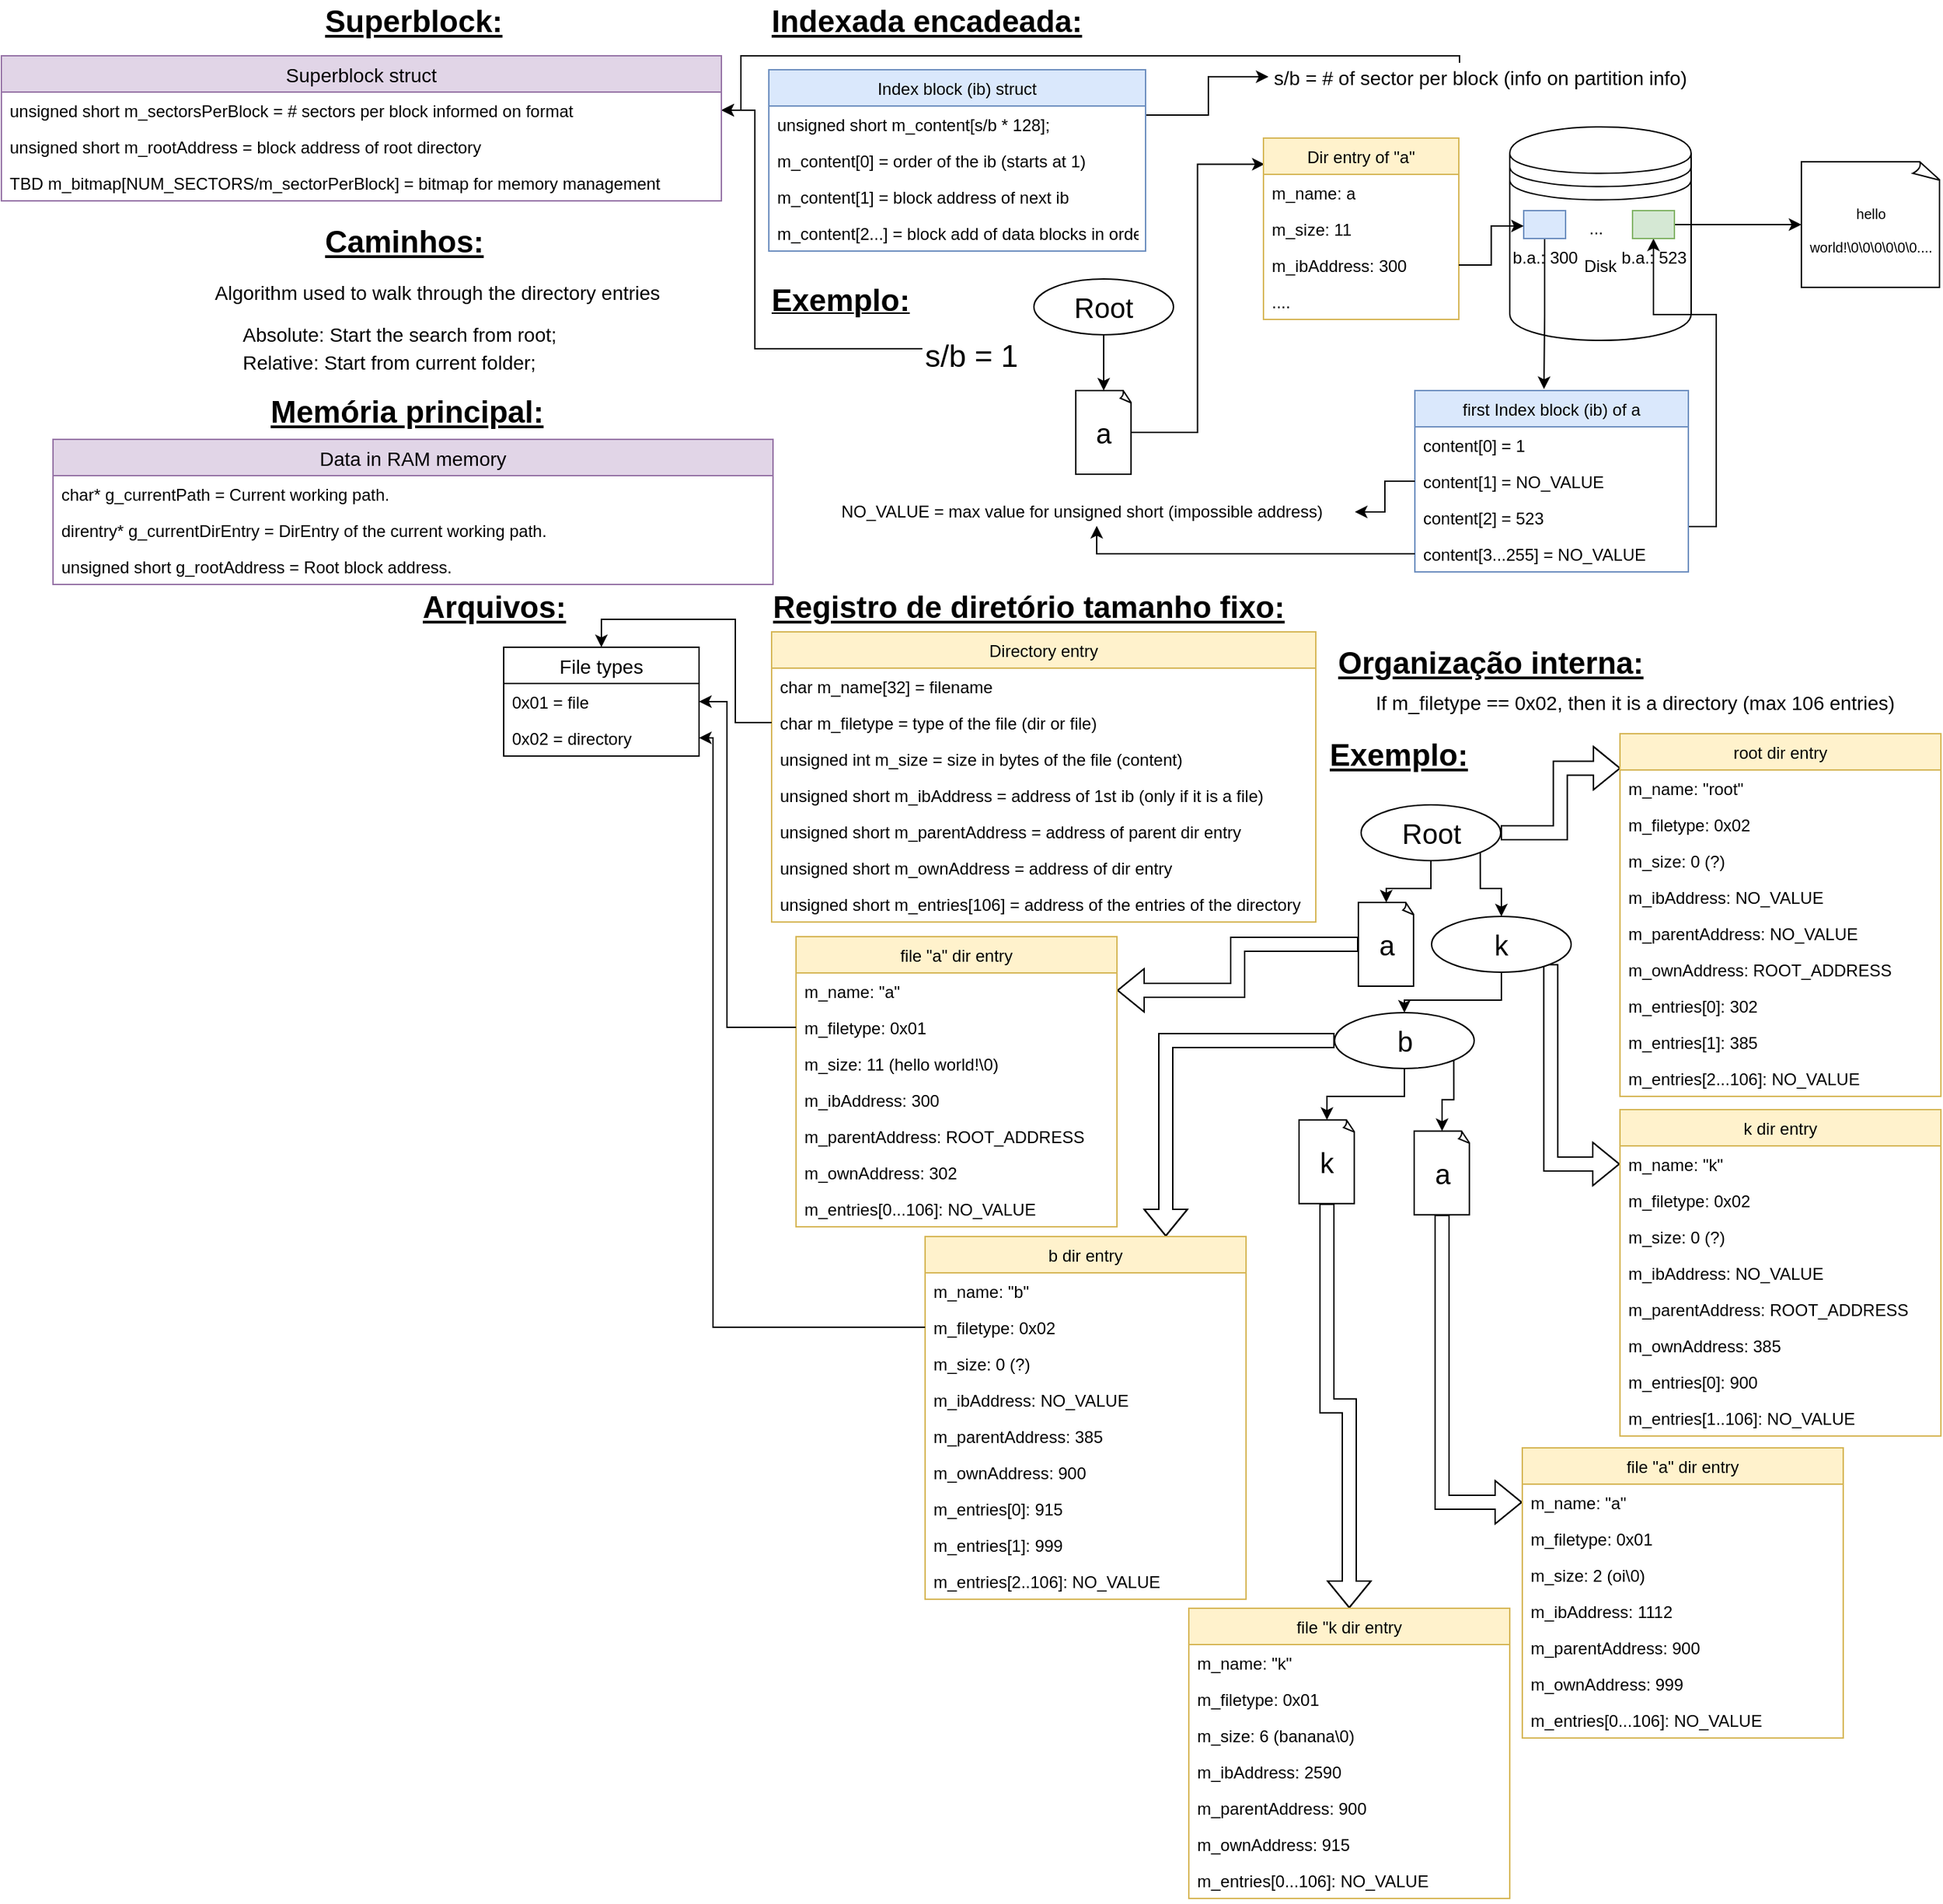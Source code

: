 <mxfile version="10.7.7" type="device"><diagram id="eac7lFjIvOS5SvKwMQgO" name="Page-1"><mxGraphModel dx="2084" dy="713" grid="1" gridSize="10" guides="1" tooltips="1" connect="1" arrows="1" fold="1" page="1" pageScale="1" pageWidth="850" pageHeight="1100" math="0" shadow="0"><root><mxCell id="0"/><mxCell id="1" parent="0"/><mxCell id="PN0eTmz8hx-qGjx68b3J-1" value="&lt;div style=&quot;font-size: 22px&quot;&gt;&lt;u&gt;&lt;b&gt;&lt;font style=&quot;font-size: 22px&quot;&gt;Indexada encadeada:&lt;/font&gt;&lt;/b&gt;&lt;/u&gt;&lt;/div&gt;" style="text;html=1;resizable=0;points=[];autosize=1;align=left;verticalAlign=top;spacingTop=-4;" vertex="1" parent="1"><mxGeometry width="240" height="20" as="geometry"/></mxCell><mxCell id="PN0eTmz8hx-qGjx68b3J-9" style="edgeStyle=orthogonalEdgeStyle;rounded=0;orthogonalLoop=1;jettySize=auto;html=1;exitX=1;exitY=0.25;exitDx=0;exitDy=0;entryX=-0.007;entryY=0.5;entryDx=0;entryDy=0;entryPerimeter=0;" edge="1" parent="1" source="PN0eTmz8hx-qGjx68b3J-5" target="PN0eTmz8hx-qGjx68b3J-11"><mxGeometry relative="1" as="geometry"><mxPoint x="260" y="76" as="targetPoint"/></mxGeometry></mxCell><mxCell id="PN0eTmz8hx-qGjx68b3J-5" value="Index block (ib) struct" style="swimlane;fontStyle=0;childLayout=stackLayout;horizontal=1;startSize=26;fillColor=#dae8fc;horizontalStack=0;resizeParent=1;resizeParentMax=0;resizeLast=0;collapsible=1;marginBottom=0;strokeColor=#6c8ebf;glass=0;shadow=0;rounded=0;comic=0;" vertex="1" parent="1"><mxGeometry y="50" width="270" height="130" as="geometry"><mxRectangle x="10" y="50" width="50" height="26" as="alternateBounds"/></mxGeometry></mxCell><mxCell id="PN0eTmz8hx-qGjx68b3J-6" value="unsigned short m_content[s/b * 128];" style="text;strokeColor=none;fillColor=none;align=left;verticalAlign=top;spacingLeft=4;spacingRight=4;overflow=hidden;rotatable=0;points=[[0,0.5],[1,0.5]];portConstraint=eastwest;" vertex="1" parent="PN0eTmz8hx-qGjx68b3J-5"><mxGeometry y="26" width="270" height="26" as="geometry"/></mxCell><mxCell id="PN0eTmz8hx-qGjx68b3J-7" value="m_content[0] = order of the ib (starts at 1)" style="text;strokeColor=none;fillColor=none;align=left;verticalAlign=top;spacingLeft=4;spacingRight=4;overflow=hidden;rotatable=0;points=[[0,0.5],[1,0.5]];portConstraint=eastwest;" vertex="1" parent="PN0eTmz8hx-qGjx68b3J-5"><mxGeometry y="52" width="270" height="26" as="geometry"/></mxCell><mxCell id="PN0eTmz8hx-qGjx68b3J-8" value="m_content[1] = block address of next ib" style="text;strokeColor=none;fillColor=none;align=left;verticalAlign=top;spacingLeft=4;spacingRight=4;overflow=hidden;rotatable=0;points=[[0,0.5],[1,0.5]];portConstraint=eastwest;" vertex="1" parent="PN0eTmz8hx-qGjx68b3J-5"><mxGeometry y="78" width="270" height="26" as="geometry"/></mxCell><mxCell id="PN0eTmz8hx-qGjx68b3J-12" value="m_content[2...] = block add of data blocks in order" style="text;strokeColor=none;fillColor=none;align=left;verticalAlign=top;spacingLeft=4;spacingRight=4;overflow=hidden;rotatable=0;points=[[0,0.5],[1,0.5]];portConstraint=eastwest;" vertex="1" parent="PN0eTmz8hx-qGjx68b3J-5"><mxGeometry y="104" width="270" height="26" as="geometry"/></mxCell><mxCell id="PN0eTmz8hx-qGjx68b3J-176" style="edgeStyle=orthogonalEdgeStyle;rounded=0;orthogonalLoop=1;jettySize=auto;html=1;entryX=1;entryY=0.5;entryDx=0;entryDy=0;fontSize=14;" edge="1" parent="1" source="PN0eTmz8hx-qGjx68b3J-11" target="PN0eTmz8hx-qGjx68b3J-153"><mxGeometry relative="1" as="geometry"><Array as="points"><mxPoint x="495" y="40"/><mxPoint x="-20" y="40"/><mxPoint x="-20" y="79"/></Array></mxGeometry></mxCell><mxCell id="PN0eTmz8hx-qGjx68b3J-11" value="&lt;div style=&quot;font-size: 14px;&quot;&gt;s/b = # of sector per block (info on partition info)&lt;/div&gt;" style="text;html=1;resizable=0;points=[];autosize=1;align=left;verticalAlign=top;spacingTop=-4;fontSize=14;" vertex="1" parent="1"><mxGeometry x="360" y="45" width="270" height="20" as="geometry"/></mxCell><mxCell id="PN0eTmz8hx-qGjx68b3J-13" value="&lt;u&gt;&lt;b&gt;&lt;font style=&quot;font-size: 22px&quot;&gt;Exemplo:&lt;/font&gt;&lt;/b&gt;&lt;/u&gt;" style="text;html=1;resizable=0;points=[];autosize=1;align=left;verticalAlign=top;spacingTop=-4;" vertex="1" parent="1"><mxGeometry y="200" width="110" height="20" as="geometry"/></mxCell><mxCell id="PN0eTmz8hx-qGjx68b3J-19" style="edgeStyle=orthogonalEdgeStyle;rounded=0;orthogonalLoop=1;jettySize=auto;html=1;exitX=1;exitY=0.5;exitDx=0;exitDy=0;exitPerimeter=0;entryX=0.006;entryY=0.144;entryDx=0;entryDy=0;entryPerimeter=0;" edge="1" parent="1" source="PN0eTmz8hx-qGjx68b3J-15" target="PN0eTmz8hx-qGjx68b3J-20"><mxGeometry relative="1" as="geometry"><mxPoint x="260" y="320" as="targetPoint"/></mxGeometry></mxCell><mxCell id="PN0eTmz8hx-qGjx68b3J-15" value="&lt;div style=&quot;font-size: 20px&quot;&gt;&lt;font style=&quot;font-size: 20px&quot;&gt;a&lt;/font&gt;&lt;/div&gt;" style="whiteSpace=wrap;html=1;shape=mxgraph.basic.document;rounded=0;shadow=0;glass=0;comic=0;" vertex="1" parent="1"><mxGeometry x="220" y="280" width="40" height="60" as="geometry"/></mxCell><mxCell id="PN0eTmz8hx-qGjx68b3J-18" style="edgeStyle=orthogonalEdgeStyle;rounded=0;orthogonalLoop=1;jettySize=auto;html=1;exitX=0.5;exitY=1;exitDx=0;exitDy=0;entryX=0.5;entryY=0;entryDx=0;entryDy=0;entryPerimeter=0;" edge="1" parent="1" source="PN0eTmz8hx-qGjx68b3J-16" target="PN0eTmz8hx-qGjx68b3J-15"><mxGeometry relative="1" as="geometry"/></mxCell><mxCell id="PN0eTmz8hx-qGjx68b3J-16" value="&lt;font style=&quot;font-size: 20px&quot;&gt;Root&lt;/font&gt;" style="ellipse;whiteSpace=wrap;html=1;align=center;container=1;recursiveResize=0;treeFolding=1;rounded=0;shadow=0;glass=0;comic=0;" vertex="1" parent="1"><mxGeometry x="190" y="200" width="100" height="40" as="geometry"/></mxCell><mxCell id="PN0eTmz8hx-qGjx68b3J-20" value="Dir entry of &quot;a&quot;" style="swimlane;fontStyle=0;childLayout=stackLayout;horizontal=1;startSize=26;fillColor=#fff2cc;horizontalStack=0;resizeParent=1;resizeParentMax=0;resizeLast=0;collapsible=1;marginBottom=0;rounded=0;shadow=0;glass=0;comic=0;strokeColor=#d6b656;" vertex="1" parent="1"><mxGeometry x="354.5" y="99" width="140" height="130" as="geometry"/></mxCell><mxCell id="PN0eTmz8hx-qGjx68b3J-21" value="m_name: a" style="text;strokeColor=none;fillColor=none;align=left;verticalAlign=top;spacingLeft=4;spacingRight=4;overflow=hidden;rotatable=0;points=[[0,0.5],[1,0.5]];portConstraint=eastwest;" vertex="1" parent="PN0eTmz8hx-qGjx68b3J-20"><mxGeometry y="26" width="140" height="26" as="geometry"/></mxCell><mxCell id="PN0eTmz8hx-qGjx68b3J-22" value="m_size: 11" style="text;strokeColor=none;fillColor=none;align=left;verticalAlign=top;spacingLeft=4;spacingRight=4;overflow=hidden;rotatable=0;points=[[0,0.5],[1,0.5]];portConstraint=eastwest;" vertex="1" parent="PN0eTmz8hx-qGjx68b3J-20"><mxGeometry y="52" width="140" height="26" as="geometry"/></mxCell><mxCell id="PN0eTmz8hx-qGjx68b3J-23" value="m_ibAddress: 300" style="text;strokeColor=none;fillColor=none;align=left;verticalAlign=top;spacingLeft=4;spacingRight=4;overflow=hidden;rotatable=0;points=[[0,0.5],[1,0.5]];portConstraint=eastwest;" vertex="1" parent="PN0eTmz8hx-qGjx68b3J-20"><mxGeometry y="78" width="140" height="26" as="geometry"/></mxCell><mxCell id="PN0eTmz8hx-qGjx68b3J-24" value="...." style="text;strokeColor=none;fillColor=none;align=left;verticalAlign=top;spacingLeft=4;spacingRight=4;overflow=hidden;rotatable=0;points=[[0,0.5],[1,0.5]];portConstraint=eastwest;" vertex="1" parent="PN0eTmz8hx-qGjx68b3J-20"><mxGeometry y="104" width="140" height="26" as="geometry"/></mxCell><mxCell id="PN0eTmz8hx-qGjx68b3J-25" value="&lt;p style=&quot;line-height: 70%&quot;&gt;&lt;/p&gt;&lt;div style=&quot;line-height: 70%&quot;&gt;Disk&lt;/div&gt;&lt;p&gt;&lt;/p&gt;" style="shape=datastore;whiteSpace=wrap;html=1;rounded=0;shadow=0;glass=0;comic=0;" vertex="1" parent="1"><mxGeometry x="531" y="91" width="130" height="153" as="geometry"/></mxCell><mxCell id="PN0eTmz8hx-qGjx68b3J-34" style="edgeStyle=orthogonalEdgeStyle;rounded=0;orthogonalLoop=1;jettySize=auto;html=1;entryX=0.472;entryY=-0.008;entryDx=0;entryDy=0;entryPerimeter=0;" edge="1" parent="1" source="PN0eTmz8hx-qGjx68b3J-26" target="PN0eTmz8hx-qGjx68b3J-28"><mxGeometry relative="1" as="geometry"/></mxCell><mxCell id="PN0eTmz8hx-qGjx68b3J-26" value="b.a.: 300" style="verticalLabelPosition=bottom;verticalAlign=top;html=1;shape=mxgraph.basic.rect;fillColor=#dae8fc;fillColor2=none;strokeColor=#6c8ebf;strokeWidth=1;size=20;indent=5;rounded=0;shadow=0;glass=0;comic=0;" vertex="1" parent="1"><mxGeometry x="541" y="151" width="30" height="20" as="geometry"/></mxCell><mxCell id="PN0eTmz8hx-qGjx68b3J-27" style="edgeStyle=orthogonalEdgeStyle;rounded=0;orthogonalLoop=1;jettySize=auto;html=1;exitX=1;exitY=0.5;exitDx=0;exitDy=0;entryX=0;entryY=0.55;entryDx=0;entryDy=0;entryPerimeter=0;" edge="1" parent="1" source="PN0eTmz8hx-qGjx68b3J-23" target="PN0eTmz8hx-qGjx68b3J-26"><mxGeometry relative="1" as="geometry"><mxPoint x="480" y="310" as="targetPoint"/></mxGeometry></mxCell><mxCell id="PN0eTmz8hx-qGjx68b3J-175" style="edgeStyle=orthogonalEdgeStyle;rounded=0;orthogonalLoop=1;jettySize=auto;html=1;exitX=1;exitY=0.75;exitDx=0;exitDy=0;fontSize=14;" edge="1" parent="1" source="PN0eTmz8hx-qGjx68b3J-28" target="PN0eTmz8hx-qGjx68b3J-39"><mxGeometry relative="1" as="geometry"/></mxCell><mxCell id="PN0eTmz8hx-qGjx68b3J-28" value="first Index block (ib) of a" style="swimlane;fontStyle=0;childLayout=stackLayout;horizontal=1;startSize=26;fillColor=#dae8fc;horizontalStack=0;resizeParent=1;resizeParentMax=0;resizeLast=0;collapsible=1;marginBottom=0;strokeColor=#6c8ebf;glass=0;shadow=0;rounded=0;comic=0;" vertex="1" parent="1"><mxGeometry x="463" y="280" width="196" height="130" as="geometry"><mxRectangle x="10" y="50" width="50" height="26" as="alternateBounds"/></mxGeometry></mxCell><mxCell id="PN0eTmz8hx-qGjx68b3J-29" value="content[0] = 1" style="text;strokeColor=none;fillColor=none;align=left;verticalAlign=top;spacingLeft=4;spacingRight=4;overflow=hidden;rotatable=0;points=[[0,0.5],[1,0.5]];portConstraint=eastwest;" vertex="1" parent="PN0eTmz8hx-qGjx68b3J-28"><mxGeometry y="26" width="196" height="26" as="geometry"/></mxCell><mxCell id="PN0eTmz8hx-qGjx68b3J-30" value="content[1] = NO_VALUE" style="text;strokeColor=none;fillColor=none;align=left;verticalAlign=top;spacingLeft=4;spacingRight=4;overflow=hidden;rotatable=0;points=[[0,0.5],[1,0.5]];portConstraint=eastwest;" vertex="1" parent="PN0eTmz8hx-qGjx68b3J-28"><mxGeometry y="52" width="196" height="26" as="geometry"/></mxCell><mxCell id="PN0eTmz8hx-qGjx68b3J-31" value="content[2] = 523" style="text;strokeColor=none;fillColor=none;align=left;verticalAlign=top;spacingLeft=4;spacingRight=4;overflow=hidden;rotatable=0;points=[[0,0.5],[1,0.5]];portConstraint=eastwest;" vertex="1" parent="PN0eTmz8hx-qGjx68b3J-28"><mxGeometry y="78" width="196" height="26" as="geometry"/></mxCell><mxCell id="PN0eTmz8hx-qGjx68b3J-32" value="content[3...255] = NO_VALUE" style="text;strokeColor=none;fillColor=none;align=left;verticalAlign=top;spacingLeft=4;spacingRight=4;overflow=hidden;rotatable=0;points=[[0,0.5],[1,0.5]];portConstraint=eastwest;" vertex="1" parent="PN0eTmz8hx-qGjx68b3J-28"><mxGeometry y="104" width="196" height="26" as="geometry"/></mxCell><mxCell id="PN0eTmz8hx-qGjx68b3J-36" value="NO_VALUE = max value for unsigned short (impossible address)" style="text;html=1;resizable=0;points=[];autosize=1;align=left;verticalAlign=top;spacingTop=-4;" vertex="1" parent="1"><mxGeometry x="50" y="357" width="370" height="20" as="geometry"/></mxCell><mxCell id="PN0eTmz8hx-qGjx68b3J-37" style="edgeStyle=orthogonalEdgeStyle;rounded=0;orthogonalLoop=1;jettySize=auto;html=1;exitX=0;exitY=0.5;exitDx=0;exitDy=0;" edge="1" parent="1" source="PN0eTmz8hx-qGjx68b3J-30" target="PN0eTmz8hx-qGjx68b3J-36"><mxGeometry relative="1" as="geometry"/></mxCell><mxCell id="PN0eTmz8hx-qGjx68b3J-38" style="edgeStyle=orthogonalEdgeStyle;rounded=0;orthogonalLoop=1;jettySize=auto;html=1;exitX=0;exitY=0.5;exitDx=0;exitDy=0;" edge="1" parent="1" source="PN0eTmz8hx-qGjx68b3J-32" target="PN0eTmz8hx-qGjx68b3J-36"><mxGeometry relative="1" as="geometry"/></mxCell><mxCell id="PN0eTmz8hx-qGjx68b3J-43" style="edgeStyle=orthogonalEdgeStyle;rounded=0;orthogonalLoop=1;jettySize=auto;html=1;entryX=0;entryY=0.5;entryDx=0;entryDy=0;entryPerimeter=0;" edge="1" parent="1" source="PN0eTmz8hx-qGjx68b3J-39" target="PN0eTmz8hx-qGjx68b3J-42"><mxGeometry relative="1" as="geometry"/></mxCell><mxCell id="PN0eTmz8hx-qGjx68b3J-39" value="b.a.: 523" style="verticalLabelPosition=bottom;verticalAlign=top;html=1;shape=mxgraph.basic.rect;fillColor=#d5e8d4;fillColor2=none;strokeColor=#82b366;strokeWidth=1;size=20;indent=5;rounded=0;shadow=0;glass=0;comic=0;" vertex="1" parent="1"><mxGeometry x="619" y="151" width="30" height="20" as="geometry"/></mxCell><mxCell id="PN0eTmz8hx-qGjx68b3J-40" value="..." style="text;html=1;resizable=0;points=[];autosize=1;align=left;verticalAlign=top;spacingTop=-4;" vertex="1" parent="1"><mxGeometry x="586" y="154" width="20" height="20" as="geometry"/></mxCell><mxCell id="PN0eTmz8hx-qGjx68b3J-42" value="&lt;div style=&quot;font-size: 20px&quot; align=&quot;center&quot;&gt;&lt;font style=&quot;font-size: 10px&quot;&gt;hello world!\0\0\0\0\0\0....&lt;br&gt;&lt;/font&gt;&lt;/div&gt;" style="whiteSpace=wrap;html=1;shape=mxgraph.basic.document;rounded=0;shadow=0;glass=0;comic=0;" vertex="1" parent="1"><mxGeometry x="740" y="116" width="100" height="90" as="geometry"/></mxCell><mxCell id="PN0eTmz8hx-qGjx68b3J-156" style="edgeStyle=orthogonalEdgeStyle;rounded=0;orthogonalLoop=1;jettySize=auto;html=1;fontSize=14;" edge="1" parent="1" source="PN0eTmz8hx-qGjx68b3J-44" target="PN0eTmz8hx-qGjx68b3J-153"><mxGeometry relative="1" as="geometry"><Array as="points"><mxPoint x="-10" y="250"/></Array></mxGeometry></mxCell><mxCell id="PN0eTmz8hx-qGjx68b3J-44" value="&lt;font style=&quot;font-size: 22px&quot;&gt;s/b = 1&lt;/font&gt;" style="text;html=1;resizable=0;points=[];autosize=1;align=left;verticalAlign=top;spacingTop=-4;" vertex="1" parent="1"><mxGeometry x="110" y="240" width="80" height="20" as="geometry"/></mxCell><mxCell id="PN0eTmz8hx-qGjx68b3J-45" value="&lt;div style=&quot;font-size: 22px&quot;&gt;&lt;u&gt;&lt;b&gt;&lt;font style=&quot;font-size: 22px&quot;&gt;Registro de diretório tamanho fixo:&lt;/font&gt;&lt;/b&gt;&lt;/u&gt;&lt;/div&gt;" style="text;html=1;resizable=0;points=[];autosize=1;align=left;verticalAlign=top;spacingTop=-4;" vertex="1" parent="1"><mxGeometry x="0.5" y="420" width="380" height="20" as="geometry"/></mxCell><mxCell id="PN0eTmz8hx-qGjx68b3J-46" value="Directory entry" style="swimlane;fontStyle=0;childLayout=stackLayout;horizontal=1;startSize=26;fillColor=#fff2cc;horizontalStack=0;resizeParent=1;resizeParentMax=0;resizeLast=0;collapsible=1;marginBottom=0;rounded=0;shadow=0;glass=0;comic=0;strokeColor=#d6b656;" vertex="1" parent="1"><mxGeometry x="2" y="453" width="390" height="208" as="geometry"/></mxCell><mxCell id="PN0eTmz8hx-qGjx68b3J-47" value="char m_name[32] = filename" style="text;strokeColor=none;fillColor=none;align=left;verticalAlign=top;spacingLeft=4;spacingRight=4;overflow=hidden;rotatable=0;points=[[0,0.5],[1,0.5]];portConstraint=eastwest;" vertex="1" parent="PN0eTmz8hx-qGjx68b3J-46"><mxGeometry y="26" width="390" height="26" as="geometry"/></mxCell><mxCell id="PN0eTmz8hx-qGjx68b3J-50" value="char m_filetype = type of the file (dir or file)" style="text;strokeColor=none;fillColor=none;align=left;verticalAlign=top;spacingLeft=4;spacingRight=4;overflow=hidden;rotatable=0;points=[[0,0.5],[1,0.5]];portConstraint=eastwest;" vertex="1" parent="PN0eTmz8hx-qGjx68b3J-46"><mxGeometry y="52" width="390" height="26" as="geometry"/></mxCell><mxCell id="PN0eTmz8hx-qGjx68b3J-48" value="unsigned int m_size = size in bytes of the file (content)" style="text;strokeColor=none;fillColor=none;align=left;verticalAlign=top;spacingLeft=4;spacingRight=4;overflow=hidden;rotatable=0;points=[[0,0.5],[1,0.5]];portConstraint=eastwest;" vertex="1" parent="PN0eTmz8hx-qGjx68b3J-46"><mxGeometry y="78" width="390" height="26" as="geometry"/></mxCell><mxCell id="PN0eTmz8hx-qGjx68b3J-49" value="unsigned short m_ibAddress = address of 1st ib (only if it is a file)" style="text;strokeColor=none;fillColor=none;align=left;verticalAlign=top;spacingLeft=4;spacingRight=4;overflow=hidden;rotatable=0;points=[[0,0.5],[1,0.5]];portConstraint=eastwest;" vertex="1" parent="PN0eTmz8hx-qGjx68b3J-46"><mxGeometry y="104" width="390" height="26" as="geometry"/></mxCell><mxCell id="PN0eTmz8hx-qGjx68b3J-118" value="unsigned short m_parentAddress = address of parent dir entry" style="text;strokeColor=none;fillColor=none;align=left;verticalAlign=top;spacingLeft=4;spacingRight=4;overflow=hidden;rotatable=0;points=[[0,0.5],[1,0.5]];portConstraint=eastwest;" vertex="1" parent="PN0eTmz8hx-qGjx68b3J-46"><mxGeometry y="130" width="390" height="26" as="geometry"/></mxCell><mxCell id="PN0eTmz8hx-qGjx68b3J-123" value="unsigned short m_ownAddress = address of dir entry" style="text;strokeColor=none;fillColor=none;align=left;verticalAlign=top;spacingLeft=4;spacingRight=4;overflow=hidden;rotatable=0;points=[[0,0.5],[1,0.5]];portConstraint=eastwest;" vertex="1" parent="PN0eTmz8hx-qGjx68b3J-46"><mxGeometry y="156" width="390" height="26" as="geometry"/></mxCell><mxCell id="PN0eTmz8hx-qGjx68b3J-51" value="unsigned short m_entries[106] = address of the entries of the directory" style="text;strokeColor=none;fillColor=none;align=left;verticalAlign=top;spacingLeft=4;spacingRight=4;overflow=hidden;rotatable=0;points=[[0,0.5],[1,0.5]];portConstraint=eastwest;" vertex="1" parent="PN0eTmz8hx-qGjx68b3J-46"><mxGeometry y="182" width="390" height="26" as="geometry"/></mxCell><mxCell id="PN0eTmz8hx-qGjx68b3J-52" value="&lt;div style=&quot;font-size: 22px&quot;&gt;&lt;u&gt;&lt;b&gt;&lt;font style=&quot;font-size: 22px&quot;&gt;Organização interna:&lt;/font&gt;&lt;/b&gt;&lt;/u&gt;&lt;/div&gt;" style="text;html=1;resizable=0;points=[];autosize=1;align=left;verticalAlign=top;spacingTop=-4;" vertex="1" parent="1"><mxGeometry x="405.5" y="460" width="230" height="20" as="geometry"/></mxCell><mxCell id="PN0eTmz8hx-qGjx68b3J-53" value="If m_filetype == 0x02, then it is a directory (max 106 entries)" style="text;html=1;resizable=0;points=[];autosize=1;align=left;verticalAlign=top;spacingTop=-4;fontSize=14;" vertex="1" parent="1"><mxGeometry x="433" y="493" width="390" height="20" as="geometry"/></mxCell><mxCell id="PN0eTmz8hx-qGjx68b3J-54" value="&lt;div style=&quot;font-size: 22px&quot;&gt;&lt;u&gt;&lt;b&gt;&lt;font style=&quot;font-size: 22px&quot;&gt;Exemplo:&lt;/font&gt;&lt;/b&gt;&lt;/u&gt;&lt;/div&gt;" style="text;html=1;resizable=0;points=[];autosize=1;align=left;verticalAlign=top;spacingTop=-4;" vertex="1" parent="1"><mxGeometry x="400" y="526" width="110" height="20" as="geometry"/></mxCell><mxCell id="PN0eTmz8hx-qGjx68b3J-84" style="edgeStyle=orthogonalEdgeStyle;rounded=0;orthogonalLoop=1;jettySize=auto;html=1;exitX=0;exitY=0.5;exitDx=0;exitDy=0;exitPerimeter=0;fontSize=14;shape=flexArrow;" edge="1" parent="1" source="PN0eTmz8hx-qGjx68b3J-55" target="PN0eTmz8hx-qGjx68b3J-76"><mxGeometry relative="1" as="geometry"><Array as="points"><mxPoint x="336" y="677"/><mxPoint x="336" y="710"/></Array></mxGeometry></mxCell><mxCell id="PN0eTmz8hx-qGjx68b3J-55" value="&lt;div style=&quot;font-size: 20px&quot;&gt;&lt;font style=&quot;font-size: 20px&quot;&gt;a&lt;/font&gt;&lt;/div&gt;" style="whiteSpace=wrap;html=1;shape=mxgraph.basic.document;rounded=0;shadow=0;glass=0;comic=0;" vertex="1" parent="1"><mxGeometry x="422.5" y="647" width="40" height="60" as="geometry"/></mxCell><mxCell id="PN0eTmz8hx-qGjx68b3J-56" style="edgeStyle=orthogonalEdgeStyle;rounded=0;orthogonalLoop=1;jettySize=auto;html=1;exitX=0.5;exitY=1;exitDx=0;exitDy=0;entryX=0.5;entryY=0;entryDx=0;entryDy=0;entryPerimeter=0;" edge="1" source="PN0eTmz8hx-qGjx68b3J-57" target="PN0eTmz8hx-qGjx68b3J-55" parent="1"><mxGeometry relative="1" as="geometry"/></mxCell><mxCell id="PN0eTmz8hx-qGjx68b3J-61" style="edgeStyle=orthogonalEdgeStyle;rounded=0;orthogonalLoop=1;jettySize=auto;html=1;exitX=1;exitY=1;exitDx=0;exitDy=0;entryX=0.5;entryY=0;entryDx=0;entryDy=0;fontSize=14;" edge="1" parent="1" source="PN0eTmz8hx-qGjx68b3J-57" target="PN0eTmz8hx-qGjx68b3J-58"><mxGeometry relative="1" as="geometry"/></mxCell><mxCell id="PN0eTmz8hx-qGjx68b3J-75" style="edgeStyle=orthogonalEdgeStyle;rounded=0;orthogonalLoop=1;jettySize=auto;html=1;exitX=1;exitY=0.5;exitDx=0;exitDy=0;entryX=0.002;entryY=0.095;entryDx=0;entryDy=0;entryPerimeter=0;fontSize=14;shape=flexArrow;" edge="1" parent="1" source="PN0eTmz8hx-qGjx68b3J-57" target="PN0eTmz8hx-qGjx68b3J-67"><mxGeometry relative="1" as="geometry"/></mxCell><mxCell id="PN0eTmz8hx-qGjx68b3J-57" value="&lt;font style=&quot;font-size: 20px&quot;&gt;Root&lt;/font&gt;" style="ellipse;whiteSpace=wrap;html=1;align=center;container=1;recursiveResize=0;treeFolding=1;rounded=0;shadow=0;glass=0;comic=0;" vertex="1" parent="1"><mxGeometry x="424.5" y="577" width="100" height="40" as="geometry"/></mxCell><mxCell id="PN0eTmz8hx-qGjx68b3J-62" style="edgeStyle=orthogonalEdgeStyle;rounded=0;orthogonalLoop=1;jettySize=auto;html=1;exitX=0.5;exitY=1;exitDx=0;exitDy=0;fontSize=14;" edge="1" parent="1" source="PN0eTmz8hx-qGjx68b3J-58" target="PN0eTmz8hx-qGjx68b3J-59"><mxGeometry relative="1" as="geometry"/></mxCell><mxCell id="PN0eTmz8hx-qGjx68b3J-94" style="edgeStyle=orthogonalEdgeStyle;rounded=0;orthogonalLoop=1;jettySize=auto;html=1;exitX=1;exitY=1;exitDx=0;exitDy=0;fontSize=14;entryX=0;entryY=0.5;entryDx=0;entryDy=0;shape=flexArrow;" edge="1" parent="1" source="PN0eTmz8hx-qGjx68b3J-58" target="PN0eTmz8hx-qGjx68b3J-86"><mxGeometry relative="1" as="geometry"><mxPoint x="579.667" y="719.833" as="targetPoint"/></mxGeometry></mxCell><mxCell id="PN0eTmz8hx-qGjx68b3J-58" value="&lt;font style=&quot;font-size: 20px&quot;&gt;k&lt;/font&gt;" style="ellipse;whiteSpace=wrap;html=1;align=center;container=1;recursiveResize=0;treeFolding=1;rounded=0;shadow=0;glass=0;comic=0;" vertex="1" parent="1"><mxGeometry x="475" y="657" width="100" height="40" as="geometry"/></mxCell><mxCell id="PN0eTmz8hx-qGjx68b3J-63" style="edgeStyle=orthogonalEdgeStyle;rounded=0;orthogonalLoop=1;jettySize=auto;html=1;exitX=0.5;exitY=1;exitDx=0;exitDy=0;entryX=0.5;entryY=0;entryDx=0;entryDy=0;entryPerimeter=0;fontSize=14;" edge="1" parent="1" source="PN0eTmz8hx-qGjx68b3J-59" target="PN0eTmz8hx-qGjx68b3J-60"><mxGeometry relative="1" as="geometry"/></mxCell><mxCell id="PN0eTmz8hx-qGjx68b3J-65" style="edgeStyle=orthogonalEdgeStyle;rounded=0;orthogonalLoop=1;jettySize=auto;html=1;exitX=1;exitY=1;exitDx=0;exitDy=0;entryX=0.5;entryY=0;entryDx=0;entryDy=0;entryPerimeter=0;fontSize=14;" edge="1" parent="1" source="PN0eTmz8hx-qGjx68b3J-59" target="PN0eTmz8hx-qGjx68b3J-64"><mxGeometry relative="1" as="geometry"/></mxCell><mxCell id="PN0eTmz8hx-qGjx68b3J-103" style="edgeStyle=orthogonalEdgeStyle;shape=flexArrow;rounded=0;orthogonalLoop=1;jettySize=auto;html=1;exitX=0;exitY=0.5;exitDx=0;exitDy=0;entryX=0.75;entryY=0;entryDx=0;entryDy=0;fontSize=14;" edge="1" parent="1" source="PN0eTmz8hx-qGjx68b3J-59" target="PN0eTmz8hx-qGjx68b3J-95"><mxGeometry relative="1" as="geometry"/></mxCell><mxCell id="PN0eTmz8hx-qGjx68b3J-59" value="&lt;font style=&quot;font-size: 20px&quot;&gt;b&lt;/font&gt;" style="ellipse;whiteSpace=wrap;html=1;align=center;container=1;recursiveResize=0;treeFolding=1;rounded=0;shadow=0;glass=0;comic=0;" vertex="1" parent="1"><mxGeometry x="405.5" y="726" width="100" height="40" as="geometry"/></mxCell><mxCell id="PN0eTmz8hx-qGjx68b3J-117" style="edgeStyle=orthogonalEdgeStyle;shape=flexArrow;rounded=0;orthogonalLoop=1;jettySize=auto;html=1;exitX=0.5;exitY=1;exitDx=0;exitDy=0;exitPerimeter=0;entryX=0.5;entryY=0;entryDx=0;entryDy=0;fontSize=14;" edge="1" parent="1" source="PN0eTmz8hx-qGjx68b3J-60" target="PN0eTmz8hx-qGjx68b3J-111"><mxGeometry relative="1" as="geometry"/></mxCell><mxCell id="PN0eTmz8hx-qGjx68b3J-60" value="&lt;div style=&quot;font-size: 20px&quot;&gt;&lt;font style=&quot;font-size: 20px&quot;&gt;k&lt;/font&gt;&lt;/div&gt;" style="whiteSpace=wrap;html=1;shape=mxgraph.basic.document;rounded=0;shadow=0;glass=0;comic=0;" vertex="1" parent="1"><mxGeometry x="380" y="802.833" width="40" height="60" as="geometry"/></mxCell><mxCell id="PN0eTmz8hx-qGjx68b3J-110" style="edgeStyle=orthogonalEdgeStyle;shape=flexArrow;rounded=0;orthogonalLoop=1;jettySize=auto;html=1;exitX=0.5;exitY=1;exitDx=0;exitDy=0;exitPerimeter=0;entryX=0;entryY=0.5;entryDx=0;entryDy=0;fontSize=14;" edge="1" parent="1" source="PN0eTmz8hx-qGjx68b3J-64" target="PN0eTmz8hx-qGjx68b3J-105"><mxGeometry relative="1" as="geometry"/></mxCell><mxCell id="PN0eTmz8hx-qGjx68b3J-64" value="&lt;div style=&quot;font-size: 20px&quot;&gt;&lt;font style=&quot;font-size: 20px&quot;&gt;a&lt;/font&gt;&lt;/div&gt;" style="whiteSpace=wrap;html=1;shape=mxgraph.basic.document;rounded=0;shadow=0;glass=0;comic=0;" vertex="1" parent="1"><mxGeometry x="462.5" y="810.833" width="40" height="60" as="geometry"/></mxCell><mxCell id="PN0eTmz8hx-qGjx68b3J-67" value="root dir entry" style="swimlane;fontStyle=0;childLayout=stackLayout;horizontal=1;startSize=26;fillColor=#fff2cc;horizontalStack=0;resizeParent=1;resizeParentMax=0;resizeLast=0;collapsible=1;marginBottom=0;rounded=0;shadow=0;glass=0;comic=0;strokeColor=#d6b656;" vertex="1" parent="1"><mxGeometry x="610" y="526" width="230" height="260" as="geometry"/></mxCell><mxCell id="PN0eTmz8hx-qGjx68b3J-68" value="m_name: &quot;root&quot;" style="text;strokeColor=none;fillColor=none;align=left;verticalAlign=top;spacingLeft=4;spacingRight=4;overflow=hidden;rotatable=0;points=[[0,0.5],[1,0.5]];portConstraint=eastwest;" vertex="1" parent="PN0eTmz8hx-qGjx68b3J-67"><mxGeometry y="26" width="230" height="26" as="geometry"/></mxCell><mxCell id="PN0eTmz8hx-qGjx68b3J-69" value="m_filetype: 0x02" style="text;strokeColor=none;fillColor=none;align=left;verticalAlign=top;spacingLeft=4;spacingRight=4;overflow=hidden;rotatable=0;points=[[0,0.5],[1,0.5]];portConstraint=eastwest;" vertex="1" parent="PN0eTmz8hx-qGjx68b3J-67"><mxGeometry y="52" width="230" height="26" as="geometry"/></mxCell><mxCell id="PN0eTmz8hx-qGjx68b3J-70" value="m_size: 0 (?)" style="text;strokeColor=none;fillColor=none;align=left;verticalAlign=top;spacingLeft=4;spacingRight=4;overflow=hidden;rotatable=0;points=[[0,0.5],[1,0.5]];portConstraint=eastwest;" vertex="1" parent="PN0eTmz8hx-qGjx68b3J-67"><mxGeometry y="78" width="230" height="26" as="geometry"/></mxCell><mxCell id="PN0eTmz8hx-qGjx68b3J-71" value="m_ibAddress: NO_VALUE" style="text;strokeColor=none;fillColor=none;align=left;verticalAlign=top;spacingLeft=4;spacingRight=4;overflow=hidden;rotatable=0;points=[[0,0.5],[1,0.5]];portConstraint=eastwest;" vertex="1" parent="PN0eTmz8hx-qGjx68b3J-67"><mxGeometry y="104" width="230" height="26" as="geometry"/></mxCell><mxCell id="PN0eTmz8hx-qGjx68b3J-119" value="m_parentAddress: NO_VALUE" style="text;strokeColor=none;fillColor=none;align=left;verticalAlign=top;spacingLeft=4;spacingRight=4;overflow=hidden;rotatable=0;points=[[0,0.5],[1,0.5]];portConstraint=eastwest;" vertex="1" parent="PN0eTmz8hx-qGjx68b3J-67"><mxGeometry y="130" width="230" height="26" as="geometry"/></mxCell><mxCell id="PN0eTmz8hx-qGjx68b3J-125" value="m_ownAddress: ROOT_ADDRESS" style="text;strokeColor=none;fillColor=none;align=left;verticalAlign=top;spacingLeft=4;spacingRight=4;overflow=hidden;rotatable=0;points=[[0,0.5],[1,0.5]];portConstraint=eastwest;" vertex="1" parent="PN0eTmz8hx-qGjx68b3J-67"><mxGeometry y="156" width="230" height="26" as="geometry"/></mxCell><mxCell id="PN0eTmz8hx-qGjx68b3J-72" value="m_entries[0]: 302" style="text;strokeColor=none;fillColor=none;align=left;verticalAlign=top;spacingLeft=4;spacingRight=4;overflow=hidden;rotatable=0;points=[[0,0.5],[1,0.5]];portConstraint=eastwest;" vertex="1" parent="PN0eTmz8hx-qGjx68b3J-67"><mxGeometry y="182" width="230" height="26" as="geometry"/></mxCell><mxCell id="PN0eTmz8hx-qGjx68b3J-73" value="m_entries[1]: 385" style="text;strokeColor=none;fillColor=none;align=left;verticalAlign=top;spacingLeft=4;spacingRight=4;overflow=hidden;rotatable=0;points=[[0,0.5],[1,0.5]];portConstraint=eastwest;" vertex="1" parent="PN0eTmz8hx-qGjx68b3J-67"><mxGeometry y="208" width="230" height="26" as="geometry"/></mxCell><mxCell id="PN0eTmz8hx-qGjx68b3J-74" value="m_entries[2...106]: NO_VALUE" style="text;strokeColor=none;fillColor=none;align=left;verticalAlign=top;spacingLeft=4;spacingRight=4;overflow=hidden;rotatable=0;points=[[0,0.5],[1,0.5]];portConstraint=eastwest;" vertex="1" parent="PN0eTmz8hx-qGjx68b3J-67"><mxGeometry y="234" width="230" height="26" as="geometry"/></mxCell><mxCell id="PN0eTmz8hx-qGjx68b3J-76" value="file &quot;a&quot; dir entry" style="swimlane;fontStyle=0;childLayout=stackLayout;horizontal=1;startSize=26;fillColor=#fff2cc;horizontalStack=0;resizeParent=1;resizeParentMax=0;resizeLast=0;collapsible=1;marginBottom=0;rounded=0;shadow=0;glass=0;comic=0;strokeColor=#d6b656;" vertex="1" parent="1"><mxGeometry x="19.5" y="671.5" width="230" height="208" as="geometry"/></mxCell><mxCell id="PN0eTmz8hx-qGjx68b3J-77" value="m_name: &quot;a&quot;" style="text;strokeColor=none;fillColor=none;align=left;verticalAlign=top;spacingLeft=4;spacingRight=4;overflow=hidden;rotatable=0;points=[[0,0.5],[1,0.5]];portConstraint=eastwest;" vertex="1" parent="PN0eTmz8hx-qGjx68b3J-76"><mxGeometry y="26" width="230" height="26" as="geometry"/></mxCell><mxCell id="PN0eTmz8hx-qGjx68b3J-78" value="m_filetype: 0x01" style="text;strokeColor=none;fillColor=none;align=left;verticalAlign=top;spacingLeft=4;spacingRight=4;overflow=hidden;rotatable=0;points=[[0,0.5],[1,0.5]];portConstraint=eastwest;" vertex="1" parent="PN0eTmz8hx-qGjx68b3J-76"><mxGeometry y="52" width="230" height="26" as="geometry"/></mxCell><mxCell id="PN0eTmz8hx-qGjx68b3J-79" value="m_size: 11 (hello world!\0)" style="text;strokeColor=none;fillColor=none;align=left;verticalAlign=top;spacingLeft=4;spacingRight=4;overflow=hidden;rotatable=0;points=[[0,0.5],[1,0.5]];portConstraint=eastwest;" vertex="1" parent="PN0eTmz8hx-qGjx68b3J-76"><mxGeometry y="78" width="230" height="26" as="geometry"/></mxCell><mxCell id="PN0eTmz8hx-qGjx68b3J-80" value="m_ibAddress: 300" style="text;strokeColor=none;fillColor=none;align=left;verticalAlign=top;spacingLeft=4;spacingRight=4;overflow=hidden;rotatable=0;points=[[0,0.5],[1,0.5]];portConstraint=eastwest;" vertex="1" parent="PN0eTmz8hx-qGjx68b3J-76"><mxGeometry y="104" width="230" height="26" as="geometry"/></mxCell><mxCell id="PN0eTmz8hx-qGjx68b3J-121" value="m_parentAddress: ROOT_ADDRESS" style="text;strokeColor=none;fillColor=none;align=left;verticalAlign=top;spacingLeft=4;spacingRight=4;overflow=hidden;rotatable=0;points=[[0,0.5],[1,0.5]];portConstraint=eastwest;" vertex="1" parent="PN0eTmz8hx-qGjx68b3J-76"><mxGeometry y="130" width="230" height="26" as="geometry"/></mxCell><mxCell id="PN0eTmz8hx-qGjx68b3J-124" value="m_ownAddress: 302" style="text;strokeColor=none;fillColor=none;align=left;verticalAlign=top;spacingLeft=4;spacingRight=4;overflow=hidden;rotatable=0;points=[[0,0.5],[1,0.5]];portConstraint=eastwest;" vertex="1" parent="PN0eTmz8hx-qGjx68b3J-76"><mxGeometry y="156" width="230" height="26" as="geometry"/></mxCell><mxCell id="PN0eTmz8hx-qGjx68b3J-83" value="m_entries[0...106]: NO_VALUE" style="text;strokeColor=none;fillColor=none;align=left;verticalAlign=top;spacingLeft=4;spacingRight=4;overflow=hidden;rotatable=0;points=[[0,0.5],[1,0.5]];portConstraint=eastwest;" vertex="1" parent="PN0eTmz8hx-qGjx68b3J-76"><mxGeometry y="182" width="230" height="26" as="geometry"/></mxCell><mxCell id="PN0eTmz8hx-qGjx68b3J-85" value="k dir entry" style="swimlane;fontStyle=0;childLayout=stackLayout;horizontal=1;startSize=26;fillColor=#fff2cc;horizontalStack=0;resizeParent=1;resizeParentMax=0;resizeLast=0;collapsible=1;marginBottom=0;rounded=0;shadow=0;glass=0;comic=0;strokeColor=#d6b656;" vertex="1" parent="1"><mxGeometry x="610" y="795.5" width="230" height="234" as="geometry"/></mxCell><mxCell id="PN0eTmz8hx-qGjx68b3J-86" value="m_name: &quot;k&quot;" style="text;strokeColor=none;fillColor=none;align=left;verticalAlign=top;spacingLeft=4;spacingRight=4;overflow=hidden;rotatable=0;points=[[0,0.5],[1,0.5]];portConstraint=eastwest;" vertex="1" parent="PN0eTmz8hx-qGjx68b3J-85"><mxGeometry y="26" width="230" height="26" as="geometry"/></mxCell><mxCell id="PN0eTmz8hx-qGjx68b3J-87" value="m_filetype: 0x02" style="text;strokeColor=none;fillColor=none;align=left;verticalAlign=top;spacingLeft=4;spacingRight=4;overflow=hidden;rotatable=0;points=[[0,0.5],[1,0.5]];portConstraint=eastwest;" vertex="1" parent="PN0eTmz8hx-qGjx68b3J-85"><mxGeometry y="52" width="230" height="26" as="geometry"/></mxCell><mxCell id="PN0eTmz8hx-qGjx68b3J-88" value="m_size: 0 (?)" style="text;strokeColor=none;fillColor=none;align=left;verticalAlign=top;spacingLeft=4;spacingRight=4;overflow=hidden;rotatable=0;points=[[0,0.5],[1,0.5]];portConstraint=eastwest;" vertex="1" parent="PN0eTmz8hx-qGjx68b3J-85"><mxGeometry y="78" width="230" height="26" as="geometry"/></mxCell><mxCell id="PN0eTmz8hx-qGjx68b3J-89" value="m_ibAddress: NO_VALUE" style="text;strokeColor=none;fillColor=none;align=left;verticalAlign=top;spacingLeft=4;spacingRight=4;overflow=hidden;rotatable=0;points=[[0,0.5],[1,0.5]];portConstraint=eastwest;" vertex="1" parent="PN0eTmz8hx-qGjx68b3J-85"><mxGeometry y="104" width="230" height="26" as="geometry"/></mxCell><mxCell id="PN0eTmz8hx-qGjx68b3J-122" value="m_parentAddress: ROOT_ADDRESS" style="text;strokeColor=none;fillColor=none;align=left;verticalAlign=top;spacingLeft=4;spacingRight=4;overflow=hidden;rotatable=0;points=[[0,0.5],[1,0.5]];portConstraint=eastwest;" vertex="1" parent="PN0eTmz8hx-qGjx68b3J-85"><mxGeometry y="130" width="230" height="26" as="geometry"/></mxCell><mxCell id="PN0eTmz8hx-qGjx68b3J-126" value="m_ownAddress: 385" style="text;strokeColor=none;fillColor=none;align=left;verticalAlign=top;spacingLeft=4;spacingRight=4;overflow=hidden;rotatable=0;points=[[0,0.5],[1,0.5]];portConstraint=eastwest;" vertex="1" parent="PN0eTmz8hx-qGjx68b3J-85"><mxGeometry y="156" width="230" height="26" as="geometry"/></mxCell><mxCell id="PN0eTmz8hx-qGjx68b3J-90" value="m_entries[0]: 900" style="text;strokeColor=none;fillColor=none;align=left;verticalAlign=top;spacingLeft=4;spacingRight=4;overflow=hidden;rotatable=0;points=[[0,0.5],[1,0.5]];portConstraint=eastwest;" vertex="1" parent="PN0eTmz8hx-qGjx68b3J-85"><mxGeometry y="182" width="230" height="26" as="geometry"/></mxCell><mxCell id="PN0eTmz8hx-qGjx68b3J-92" value="m_entries[1..106]: NO_VALUE" style="text;strokeColor=none;fillColor=none;align=left;verticalAlign=top;spacingLeft=4;spacingRight=4;overflow=hidden;rotatable=0;points=[[0,0.5],[1,0.5]];portConstraint=eastwest;" vertex="1" parent="PN0eTmz8hx-qGjx68b3J-85"><mxGeometry y="208" width="230" height="26" as="geometry"/></mxCell><mxCell id="PN0eTmz8hx-qGjx68b3J-95" value="b dir entry" style="swimlane;fontStyle=0;childLayout=stackLayout;horizontal=1;startSize=26;fillColor=#fff2cc;horizontalStack=0;resizeParent=1;resizeParentMax=0;resizeLast=0;collapsible=1;marginBottom=0;rounded=0;shadow=0;glass=0;comic=0;strokeColor=#d6b656;" vertex="1" parent="1"><mxGeometry x="112" y="886.5" width="230" height="260" as="geometry"/></mxCell><mxCell id="PN0eTmz8hx-qGjx68b3J-96" value="m_name: &quot;b&quot;" style="text;strokeColor=none;fillColor=none;align=left;verticalAlign=top;spacingLeft=4;spacingRight=4;overflow=hidden;rotatable=0;points=[[0,0.5],[1,0.5]];portConstraint=eastwest;" vertex="1" parent="PN0eTmz8hx-qGjx68b3J-95"><mxGeometry y="26" width="230" height="26" as="geometry"/></mxCell><mxCell id="PN0eTmz8hx-qGjx68b3J-97" value="m_filetype: 0x02" style="text;strokeColor=none;fillColor=none;align=left;verticalAlign=top;spacingLeft=4;spacingRight=4;overflow=hidden;rotatable=0;points=[[0,0.5],[1,0.5]];portConstraint=eastwest;" vertex="1" parent="PN0eTmz8hx-qGjx68b3J-95"><mxGeometry y="52" width="230" height="26" as="geometry"/></mxCell><mxCell id="PN0eTmz8hx-qGjx68b3J-98" value="m_size: 0 (?)" style="text;strokeColor=none;fillColor=none;align=left;verticalAlign=top;spacingLeft=4;spacingRight=4;overflow=hidden;rotatable=0;points=[[0,0.5],[1,0.5]];portConstraint=eastwest;" vertex="1" parent="PN0eTmz8hx-qGjx68b3J-95"><mxGeometry y="78" width="230" height="26" as="geometry"/></mxCell><mxCell id="PN0eTmz8hx-qGjx68b3J-99" value="m_ibAddress: NO_VALUE" style="text;strokeColor=none;fillColor=none;align=left;verticalAlign=top;spacingLeft=4;spacingRight=4;overflow=hidden;rotatable=0;points=[[0,0.5],[1,0.5]];portConstraint=eastwest;" vertex="1" parent="PN0eTmz8hx-qGjx68b3J-95"><mxGeometry y="104" width="230" height="26" as="geometry"/></mxCell><mxCell id="PN0eTmz8hx-qGjx68b3J-127" value="m_parentAddress: 385" style="text;strokeColor=none;fillColor=none;align=left;verticalAlign=top;spacingLeft=4;spacingRight=4;overflow=hidden;rotatable=0;points=[[0,0.5],[1,0.5]];portConstraint=eastwest;" vertex="1" parent="PN0eTmz8hx-qGjx68b3J-95"><mxGeometry y="130" width="230" height="26" as="geometry"/></mxCell><mxCell id="PN0eTmz8hx-qGjx68b3J-128" value="m_ownAddress: 900" style="text;strokeColor=none;fillColor=none;align=left;verticalAlign=top;spacingLeft=4;spacingRight=4;overflow=hidden;rotatable=0;points=[[0,0.5],[1,0.5]];portConstraint=eastwest;" vertex="1" parent="PN0eTmz8hx-qGjx68b3J-95"><mxGeometry y="156" width="230" height="26" as="geometry"/></mxCell><mxCell id="PN0eTmz8hx-qGjx68b3J-100" value="m_entries[0]: 915" style="text;strokeColor=none;fillColor=none;align=left;verticalAlign=top;spacingLeft=4;spacingRight=4;overflow=hidden;rotatable=0;points=[[0,0.5],[1,0.5]];portConstraint=eastwest;" vertex="1" parent="PN0eTmz8hx-qGjx68b3J-95"><mxGeometry y="182" width="230" height="26" as="geometry"/></mxCell><mxCell id="PN0eTmz8hx-qGjx68b3J-102" value="m_entries[1]: 999" style="text;strokeColor=none;fillColor=none;align=left;verticalAlign=top;spacingLeft=4;spacingRight=4;overflow=hidden;rotatable=0;points=[[0,0.5],[1,0.5]];portConstraint=eastwest;" vertex="1" parent="PN0eTmz8hx-qGjx68b3J-95"><mxGeometry y="208" width="230" height="26" as="geometry"/></mxCell><mxCell id="PN0eTmz8hx-qGjx68b3J-101" value="m_entries[2..106]: NO_VALUE" style="text;strokeColor=none;fillColor=none;align=left;verticalAlign=top;spacingLeft=4;spacingRight=4;overflow=hidden;rotatable=0;points=[[0,0.5],[1,0.5]];portConstraint=eastwest;" vertex="1" parent="PN0eTmz8hx-qGjx68b3J-95"><mxGeometry y="234" width="230" height="26" as="geometry"/></mxCell><mxCell id="PN0eTmz8hx-qGjx68b3J-104" value="file &quot;a&quot; dir entry" style="swimlane;fontStyle=0;childLayout=stackLayout;horizontal=1;startSize=26;fillColor=#fff2cc;horizontalStack=0;resizeParent=1;resizeParentMax=0;resizeLast=0;collapsible=1;marginBottom=0;rounded=0;shadow=0;glass=0;comic=0;strokeColor=#d6b656;" vertex="1" parent="1"><mxGeometry x="540" y="1038" width="230" height="208" as="geometry"/></mxCell><mxCell id="PN0eTmz8hx-qGjx68b3J-105" value="m_name: &quot;a&quot;" style="text;strokeColor=none;fillColor=none;align=left;verticalAlign=top;spacingLeft=4;spacingRight=4;overflow=hidden;rotatable=0;points=[[0,0.5],[1,0.5]];portConstraint=eastwest;" vertex="1" parent="PN0eTmz8hx-qGjx68b3J-104"><mxGeometry y="26" width="230" height="26" as="geometry"/></mxCell><mxCell id="PN0eTmz8hx-qGjx68b3J-106" value="m_filetype: 0x01" style="text;strokeColor=none;fillColor=none;align=left;verticalAlign=top;spacingLeft=4;spacingRight=4;overflow=hidden;rotatable=0;points=[[0,0.5],[1,0.5]];portConstraint=eastwest;" vertex="1" parent="PN0eTmz8hx-qGjx68b3J-104"><mxGeometry y="52" width="230" height="26" as="geometry"/></mxCell><mxCell id="PN0eTmz8hx-qGjx68b3J-107" value="m_size: 2 (oi\0)" style="text;strokeColor=none;fillColor=none;align=left;verticalAlign=top;spacingLeft=4;spacingRight=4;overflow=hidden;rotatable=0;points=[[0,0.5],[1,0.5]];portConstraint=eastwest;" vertex="1" parent="PN0eTmz8hx-qGjx68b3J-104"><mxGeometry y="78" width="230" height="26" as="geometry"/></mxCell><mxCell id="PN0eTmz8hx-qGjx68b3J-108" value="m_ibAddress: 1112" style="text;strokeColor=none;fillColor=none;align=left;verticalAlign=top;spacingLeft=4;spacingRight=4;overflow=hidden;rotatable=0;points=[[0,0.5],[1,0.5]];portConstraint=eastwest;" vertex="1" parent="PN0eTmz8hx-qGjx68b3J-104"><mxGeometry y="104" width="230" height="26" as="geometry"/></mxCell><mxCell id="PN0eTmz8hx-qGjx68b3J-131" value="m_parentAddress: 900" style="text;strokeColor=none;fillColor=none;align=left;verticalAlign=top;spacingLeft=4;spacingRight=4;overflow=hidden;rotatable=0;points=[[0,0.5],[1,0.5]];portConstraint=eastwest;" vertex="1" parent="PN0eTmz8hx-qGjx68b3J-104"><mxGeometry y="130" width="230" height="26" as="geometry"/></mxCell><mxCell id="PN0eTmz8hx-qGjx68b3J-132" value="m_ownAddress: 999" style="text;strokeColor=none;fillColor=none;align=left;verticalAlign=top;spacingLeft=4;spacingRight=4;overflow=hidden;rotatable=0;points=[[0,0.5],[1,0.5]];portConstraint=eastwest;" vertex="1" parent="PN0eTmz8hx-qGjx68b3J-104"><mxGeometry y="156" width="230" height="26" as="geometry"/></mxCell><mxCell id="PN0eTmz8hx-qGjx68b3J-109" value="m_entries[0...106]: NO_VALUE" style="text;strokeColor=none;fillColor=none;align=left;verticalAlign=top;spacingLeft=4;spacingRight=4;overflow=hidden;rotatable=0;points=[[0,0.5],[1,0.5]];portConstraint=eastwest;" vertex="1" parent="PN0eTmz8hx-qGjx68b3J-104"><mxGeometry y="182" width="230" height="26" as="geometry"/></mxCell><mxCell id="PN0eTmz8hx-qGjx68b3J-111" value="file &quot;k dir entry" style="swimlane;fontStyle=0;childLayout=stackLayout;horizontal=1;startSize=26;fillColor=#fff2cc;horizontalStack=0;resizeParent=1;resizeParentMax=0;resizeLast=0;collapsible=1;marginBottom=0;rounded=0;shadow=0;glass=0;comic=0;strokeColor=#d6b656;" vertex="1" parent="1"><mxGeometry x="301" y="1153" width="230" height="208" as="geometry"/></mxCell><mxCell id="PN0eTmz8hx-qGjx68b3J-112" value="m_name: &quot;k&quot;" style="text;strokeColor=none;fillColor=none;align=left;verticalAlign=top;spacingLeft=4;spacingRight=4;overflow=hidden;rotatable=0;points=[[0,0.5],[1,0.5]];portConstraint=eastwest;" vertex="1" parent="PN0eTmz8hx-qGjx68b3J-111"><mxGeometry y="26" width="230" height="26" as="geometry"/></mxCell><mxCell id="PN0eTmz8hx-qGjx68b3J-113" value="m_filetype: 0x01" style="text;strokeColor=none;fillColor=none;align=left;verticalAlign=top;spacingLeft=4;spacingRight=4;overflow=hidden;rotatable=0;points=[[0,0.5],[1,0.5]];portConstraint=eastwest;" vertex="1" parent="PN0eTmz8hx-qGjx68b3J-111"><mxGeometry y="52" width="230" height="26" as="geometry"/></mxCell><mxCell id="PN0eTmz8hx-qGjx68b3J-114" value="m_size: 6 (banana\0)" style="text;strokeColor=none;fillColor=none;align=left;verticalAlign=top;spacingLeft=4;spacingRight=4;overflow=hidden;rotatable=0;points=[[0,0.5],[1,0.5]];portConstraint=eastwest;" vertex="1" parent="PN0eTmz8hx-qGjx68b3J-111"><mxGeometry y="78" width="230" height="26" as="geometry"/></mxCell><mxCell id="PN0eTmz8hx-qGjx68b3J-115" value="m_ibAddress: 2590" style="text;strokeColor=none;fillColor=none;align=left;verticalAlign=top;spacingLeft=4;spacingRight=4;overflow=hidden;rotatable=0;points=[[0,0.5],[1,0.5]];portConstraint=eastwest;" vertex="1" parent="PN0eTmz8hx-qGjx68b3J-111"><mxGeometry y="104" width="230" height="26" as="geometry"/></mxCell><mxCell id="PN0eTmz8hx-qGjx68b3J-129" value="m_parentAddress: 900" style="text;strokeColor=none;fillColor=none;align=left;verticalAlign=top;spacingLeft=4;spacingRight=4;overflow=hidden;rotatable=0;points=[[0,0.5],[1,0.5]];portConstraint=eastwest;" vertex="1" parent="PN0eTmz8hx-qGjx68b3J-111"><mxGeometry y="130" width="230" height="26" as="geometry"/></mxCell><mxCell id="PN0eTmz8hx-qGjx68b3J-130" value="m_ownAddress: 915" style="text;strokeColor=none;fillColor=none;align=left;verticalAlign=top;spacingLeft=4;spacingRight=4;overflow=hidden;rotatable=0;points=[[0,0.5],[1,0.5]];portConstraint=eastwest;" vertex="1" parent="PN0eTmz8hx-qGjx68b3J-111"><mxGeometry y="156" width="230" height="26" as="geometry"/></mxCell><mxCell id="PN0eTmz8hx-qGjx68b3J-116" value="m_entries[0...106]: NO_VALUE" style="text;strokeColor=none;fillColor=none;align=left;verticalAlign=top;spacingLeft=4;spacingRight=4;overflow=hidden;rotatable=0;points=[[0,0.5],[1,0.5]];portConstraint=eastwest;" vertex="1" parent="PN0eTmz8hx-qGjx68b3J-111"><mxGeometry y="182" width="230" height="26" as="geometry"/></mxCell><mxCell id="PN0eTmz8hx-qGjx68b3J-133" value="&lt;div style=&quot;font-size: 22px&quot;&gt;&lt;u&gt;&lt;b&gt;&lt;font style=&quot;font-size: 22px&quot;&gt;Arquivos:&lt;/font&gt;&lt;/b&gt;&lt;/u&gt;&lt;/div&gt;" style="text;html=1;resizable=0;points=[];autosize=1;align=left;verticalAlign=top;spacingTop=-4;" vertex="1" parent="1"><mxGeometry x="-250" y="420" width="120" height="20" as="geometry"/></mxCell><mxCell id="PN0eTmz8hx-qGjx68b3J-137" value="File types" style="swimlane;fontStyle=0;childLayout=stackLayout;horizontal=1;startSize=26;fillColor=none;horizontalStack=0;resizeParent=1;resizeParentMax=0;resizeLast=0;collapsible=1;marginBottom=0;rounded=0;shadow=0;glass=0;comic=0;fontSize=14;" vertex="1" parent="1"><mxGeometry x="-190" y="464" width="140" height="78" as="geometry"/></mxCell><mxCell id="PN0eTmz8hx-qGjx68b3J-138" value="0x01 = file" style="text;strokeColor=none;fillColor=none;align=left;verticalAlign=top;spacingLeft=4;spacingRight=4;overflow=hidden;rotatable=0;points=[[0,0.5],[1,0.5]];portConstraint=eastwest;" vertex="1" parent="PN0eTmz8hx-qGjx68b3J-137"><mxGeometry y="26" width="140" height="26" as="geometry"/></mxCell><mxCell id="PN0eTmz8hx-qGjx68b3J-139" value="0x02 = directory" style="text;strokeColor=none;fillColor=none;align=left;verticalAlign=top;spacingLeft=4;spacingRight=4;overflow=hidden;rotatable=0;points=[[0,0.5],[1,0.5]];portConstraint=eastwest;" vertex="1" parent="PN0eTmz8hx-qGjx68b3J-137"><mxGeometry y="52" width="140" height="26" as="geometry"/></mxCell><mxCell id="PN0eTmz8hx-qGjx68b3J-148" value="&lt;div style=&quot;font-size: 22px&quot;&gt;&lt;u&gt;&lt;b&gt;&lt;font style=&quot;font-size: 22px&quot;&gt;Superblock:&lt;/font&gt;&lt;/b&gt;&lt;/u&gt;&lt;/div&gt;" style="text;html=1;resizable=0;points=[];autosize=1;align=left;verticalAlign=top;spacingTop=-4;" vertex="1" parent="1"><mxGeometry x="-320" width="140" height="20" as="geometry"/></mxCell><mxCell id="PN0eTmz8hx-qGjx68b3J-152" value="Superblock struct" style="swimlane;fontStyle=0;childLayout=stackLayout;horizontal=1;startSize=26;fillColor=#e1d5e7;horizontalStack=0;resizeParent=1;resizeParentMax=0;resizeLast=0;collapsible=1;marginBottom=0;rounded=0;shadow=0;glass=0;comic=0;fontSize=14;strokeColor=#9673a6;" vertex="1" parent="1"><mxGeometry x="-550" y="40" width="516" height="104" as="geometry"/></mxCell><mxCell id="PN0eTmz8hx-qGjx68b3J-153" value="unsigned short m_sectorsPerBlock = # sectors per block informed on format" style="text;strokeColor=none;fillColor=none;align=left;verticalAlign=top;spacingLeft=4;spacingRight=4;overflow=hidden;rotatable=0;points=[[0,0.5],[1,0.5]];portConstraint=eastwest;" vertex="1" parent="PN0eTmz8hx-qGjx68b3J-152"><mxGeometry y="26" width="516" height="26" as="geometry"/></mxCell><mxCell id="PN0eTmz8hx-qGjx68b3J-154" value="unsigned short m_rootAddress = block address of root directory" style="text;strokeColor=none;fillColor=none;align=left;verticalAlign=top;spacingLeft=4;spacingRight=4;overflow=hidden;rotatable=0;points=[[0,0.5],[1,0.5]];portConstraint=eastwest;" vertex="1" parent="PN0eTmz8hx-qGjx68b3J-152"><mxGeometry y="52" width="516" height="26" as="geometry"/></mxCell><mxCell id="PN0eTmz8hx-qGjx68b3J-158" value="TBD m_bitmap[NUM_SECTORS/m_sectorPerBlock] = bitmap for memory management" style="text;strokeColor=none;fillColor=none;align=left;verticalAlign=top;spacingLeft=4;spacingRight=4;overflow=hidden;rotatable=0;points=[[0,0.5],[1,0.5]];portConstraint=eastwest;" vertex="1" parent="PN0eTmz8hx-qGjx68b3J-152"><mxGeometry y="78" width="516" height="26" as="geometry"/></mxCell><mxCell id="PN0eTmz8hx-qGjx68b3J-161" style="edgeStyle=orthogonalEdgeStyle;rounded=0;orthogonalLoop=1;jettySize=auto;html=1;exitX=0;exitY=0.5;exitDx=0;exitDy=0;entryX=0.5;entryY=0;entryDx=0;entryDy=0;fontSize=14;" edge="1" parent="1" source="PN0eTmz8hx-qGjx68b3J-50" target="PN0eTmz8hx-qGjx68b3J-137"><mxGeometry relative="1" as="geometry"/></mxCell><mxCell id="PN0eTmz8hx-qGjx68b3J-162" style="edgeStyle=orthogonalEdgeStyle;rounded=0;orthogonalLoop=1;jettySize=auto;html=1;exitX=0;exitY=0.5;exitDx=0;exitDy=0;fontSize=14;" edge="1" parent="1" source="PN0eTmz8hx-qGjx68b3J-78" target="PN0eTmz8hx-qGjx68b3J-138"><mxGeometry relative="1" as="geometry"><Array as="points"><mxPoint x="-30" y="737"/><mxPoint x="-30" y="503"/></Array></mxGeometry></mxCell><mxCell id="PN0eTmz8hx-qGjx68b3J-163" style="edgeStyle=orthogonalEdgeStyle;rounded=0;orthogonalLoop=1;jettySize=auto;html=1;exitX=0;exitY=0.5;exitDx=0;exitDy=0;entryX=1;entryY=0.5;entryDx=0;entryDy=0;fontSize=14;" edge="1" parent="1" source="PN0eTmz8hx-qGjx68b3J-97" target="PN0eTmz8hx-qGjx68b3J-139"><mxGeometry relative="1" as="geometry"><Array as="points"><mxPoint x="-40" y="952"/><mxPoint x="-40" y="529"/></Array></mxGeometry></mxCell><mxCell id="PN0eTmz8hx-qGjx68b3J-164" value="&lt;div style=&quot;font-size: 22px&quot;&gt;&lt;u&gt;&lt;b&gt;&lt;font style=&quot;font-size: 22px&quot;&gt;Caminhos:&lt;/font&gt;&lt;/b&gt;&lt;/u&gt;&lt;/div&gt;" style="text;html=1;resizable=0;points=[];autosize=1;align=left;verticalAlign=top;spacingTop=-4;" vertex="1" parent="1"><mxGeometry x="-320" y="157.5" width="130" height="20" as="geometry"/></mxCell><mxCell id="PN0eTmz8hx-qGjx68b3J-165" value="Algorithm used to walk through the directory entries" style="text;html=1;resizable=0;points=[];autosize=1;align=left;verticalAlign=top;spacingTop=-4;fontSize=14;" vertex="1" parent="1"><mxGeometry x="-399" y="199" width="330" height="20" as="geometry"/></mxCell><mxCell id="PN0eTmz8hx-qGjx68b3J-166" value="Absolute: Start the search from root;" style="text;html=1;resizable=0;points=[];autosize=1;align=left;verticalAlign=top;spacingTop=-4;fontSize=14;" vertex="1" parent="1"><mxGeometry x="-379" y="229" width="240" height="20" as="geometry"/></mxCell><mxCell id="PN0eTmz8hx-qGjx68b3J-167" value="Relative: Start from current folder;" style="text;html=1;resizable=0;points=[];autosize=1;align=left;verticalAlign=top;spacingTop=-4;fontSize=14;" vertex="1" parent="1"><mxGeometry x="-379" y="249" width="230" height="20" as="geometry"/></mxCell><mxCell id="PN0eTmz8hx-qGjx68b3J-169" value="&lt;div style=&quot;font-size: 22px&quot;&gt;&lt;u&gt;&lt;b&gt;&lt;font style=&quot;font-size: 22px&quot;&gt;Memória principal:&lt;/font&gt;&lt;/b&gt;&lt;/u&gt;&lt;/div&gt;" style="text;html=1;resizable=0;points=[];autosize=1;align=left;verticalAlign=top;spacingTop=-4;" vertex="1" parent="1"><mxGeometry x="-359" y="280" width="210" height="20" as="geometry"/></mxCell><mxCell id="PN0eTmz8hx-qGjx68b3J-170" value="Data in RAM memory" style="swimlane;fontStyle=0;childLayout=stackLayout;horizontal=1;startSize=26;fillColor=#e1d5e7;horizontalStack=0;resizeParent=1;resizeParentMax=0;resizeLast=0;collapsible=1;marginBottom=0;rounded=0;shadow=0;glass=0;comic=0;fontSize=14;strokeColor=#9673a6;" vertex="1" parent="1"><mxGeometry x="-513" y="315" width="516" height="104" as="geometry"/></mxCell><mxCell id="PN0eTmz8hx-qGjx68b3J-171" value="char* g_currentPath = Current working path." style="text;strokeColor=none;fillColor=none;align=left;verticalAlign=top;spacingLeft=4;spacingRight=4;overflow=hidden;rotatable=0;points=[[0,0.5],[1,0.5]];portConstraint=eastwest;" vertex="1" parent="PN0eTmz8hx-qGjx68b3J-170"><mxGeometry y="26" width="516" height="26" as="geometry"/></mxCell><mxCell id="PN0eTmz8hx-qGjx68b3J-172" value="direntry* g_currentDirEntry = DirEntry of the current working path." style="text;strokeColor=none;fillColor=none;align=left;verticalAlign=top;spacingLeft=4;spacingRight=4;overflow=hidden;rotatable=0;points=[[0,0.5],[1,0.5]];portConstraint=eastwest;" vertex="1" parent="PN0eTmz8hx-qGjx68b3J-170"><mxGeometry y="52" width="516" height="26" as="geometry"/></mxCell><mxCell id="PN0eTmz8hx-qGjx68b3J-174" value="unsigned short g_rootAddress = Root block address." style="text;strokeColor=none;fillColor=none;align=left;verticalAlign=top;spacingLeft=4;spacingRight=4;overflow=hidden;rotatable=0;points=[[0,0.5],[1,0.5]];portConstraint=eastwest;" vertex="1" parent="PN0eTmz8hx-qGjx68b3J-170"><mxGeometry y="78" width="516" height="26" as="geometry"/></mxCell></root></mxGraphModel></diagram></mxfile>